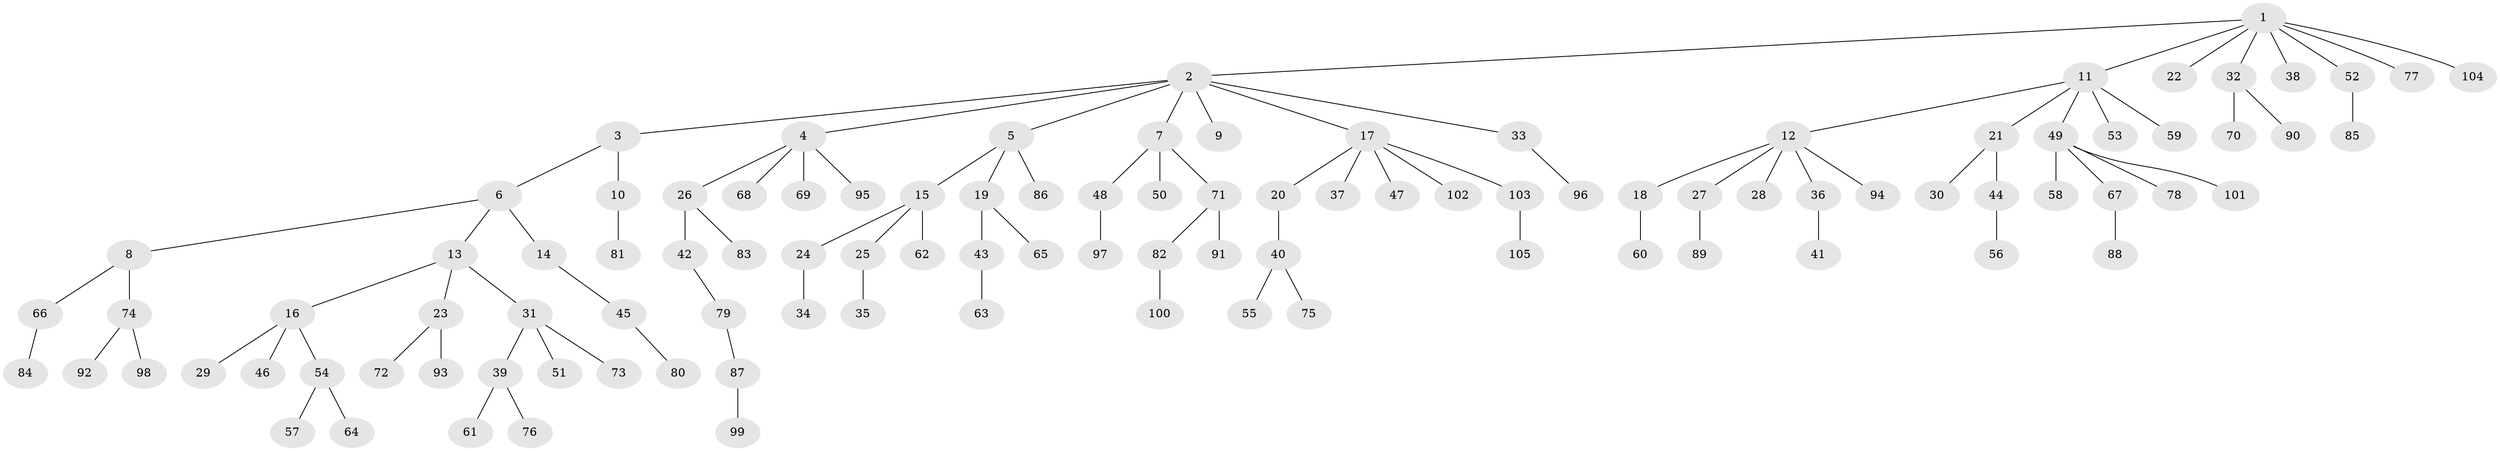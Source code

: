 // coarse degree distribution, {4: 0.09375, 3: 0.125, 1: 0.59375, 2: 0.125, 5: 0.03125, 6: 0.03125}
// Generated by graph-tools (version 1.1) at 2025/37/03/04/25 23:37:20]
// undirected, 105 vertices, 104 edges
graph export_dot {
  node [color=gray90,style=filled];
  1;
  2;
  3;
  4;
  5;
  6;
  7;
  8;
  9;
  10;
  11;
  12;
  13;
  14;
  15;
  16;
  17;
  18;
  19;
  20;
  21;
  22;
  23;
  24;
  25;
  26;
  27;
  28;
  29;
  30;
  31;
  32;
  33;
  34;
  35;
  36;
  37;
  38;
  39;
  40;
  41;
  42;
  43;
  44;
  45;
  46;
  47;
  48;
  49;
  50;
  51;
  52;
  53;
  54;
  55;
  56;
  57;
  58;
  59;
  60;
  61;
  62;
  63;
  64;
  65;
  66;
  67;
  68;
  69;
  70;
  71;
  72;
  73;
  74;
  75;
  76;
  77;
  78;
  79;
  80;
  81;
  82;
  83;
  84;
  85;
  86;
  87;
  88;
  89;
  90;
  91;
  92;
  93;
  94;
  95;
  96;
  97;
  98;
  99;
  100;
  101;
  102;
  103;
  104;
  105;
  1 -- 2;
  1 -- 11;
  1 -- 22;
  1 -- 32;
  1 -- 38;
  1 -- 52;
  1 -- 77;
  1 -- 104;
  2 -- 3;
  2 -- 4;
  2 -- 5;
  2 -- 7;
  2 -- 9;
  2 -- 17;
  2 -- 33;
  3 -- 6;
  3 -- 10;
  4 -- 26;
  4 -- 68;
  4 -- 69;
  4 -- 95;
  5 -- 15;
  5 -- 19;
  5 -- 86;
  6 -- 8;
  6 -- 13;
  6 -- 14;
  7 -- 48;
  7 -- 50;
  7 -- 71;
  8 -- 66;
  8 -- 74;
  10 -- 81;
  11 -- 12;
  11 -- 21;
  11 -- 49;
  11 -- 53;
  11 -- 59;
  12 -- 18;
  12 -- 27;
  12 -- 28;
  12 -- 36;
  12 -- 94;
  13 -- 16;
  13 -- 23;
  13 -- 31;
  14 -- 45;
  15 -- 24;
  15 -- 25;
  15 -- 62;
  16 -- 29;
  16 -- 46;
  16 -- 54;
  17 -- 20;
  17 -- 37;
  17 -- 47;
  17 -- 102;
  17 -- 103;
  18 -- 60;
  19 -- 43;
  19 -- 65;
  20 -- 40;
  21 -- 30;
  21 -- 44;
  23 -- 72;
  23 -- 93;
  24 -- 34;
  25 -- 35;
  26 -- 42;
  26 -- 83;
  27 -- 89;
  31 -- 39;
  31 -- 51;
  31 -- 73;
  32 -- 70;
  32 -- 90;
  33 -- 96;
  36 -- 41;
  39 -- 61;
  39 -- 76;
  40 -- 55;
  40 -- 75;
  42 -- 79;
  43 -- 63;
  44 -- 56;
  45 -- 80;
  48 -- 97;
  49 -- 58;
  49 -- 67;
  49 -- 78;
  49 -- 101;
  52 -- 85;
  54 -- 57;
  54 -- 64;
  66 -- 84;
  67 -- 88;
  71 -- 82;
  71 -- 91;
  74 -- 92;
  74 -- 98;
  79 -- 87;
  82 -- 100;
  87 -- 99;
  103 -- 105;
}
